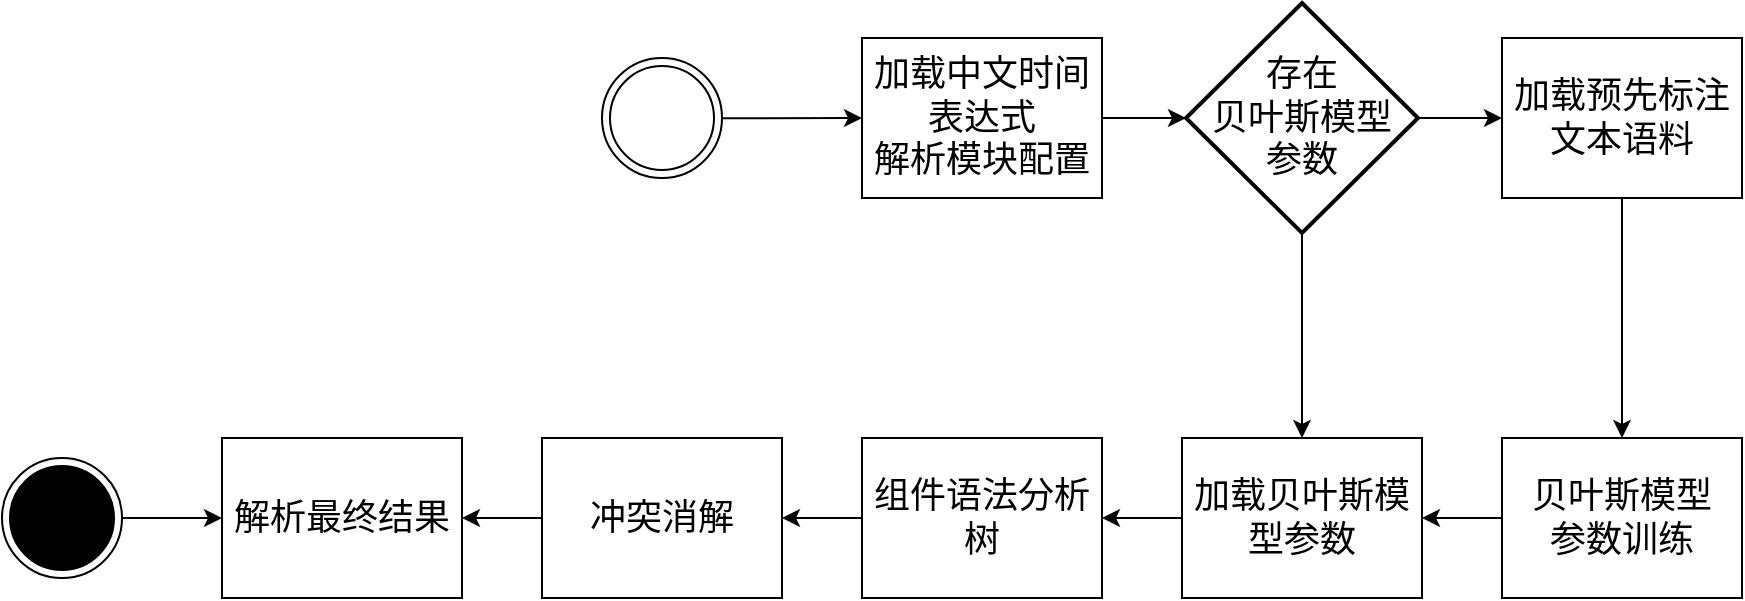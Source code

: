 <mxfile>
    <diagram id="dDPzNShVRNH9cPpfi_1M" name="第 1 页">
        <mxGraphModel dx="1674" dy="1150" grid="1" gridSize="10" guides="1" tooltips="1" connect="1" arrows="1" fold="1" page="1" pageScale="1" pageWidth="827" pageHeight="1169" math="0" shadow="0">
            <root>
                <mxCell id="0"/>
                <mxCell id="1" parent="0"/>
                <mxCell id="2" style="edgeStyle=none;html=1;entryX=0;entryY=0.5;entryDx=0;entryDy=0;fontSize=18;" edge="1" parent="1" source="iVKF6QRcsDcTEFVmEp1s-2" target="iVKF6QRcsDcTEFVmEp1s-4">
                    <mxGeometry relative="1" as="geometry"/>
                </mxCell>
                <mxCell id="iVKF6QRcsDcTEFVmEp1s-2" value="" style="ellipse;shape=doubleEllipse;html=1;dashed=0;whitespace=wrap;aspect=fixed;fontFamily=宋体;fontSize=18;" parent="1" vertex="1">
                    <mxGeometry x="190" y="330" width="60" height="60" as="geometry"/>
                </mxCell>
                <mxCell id="3" style="edgeStyle=none;html=1;exitX=1;exitY=0.5;exitDx=0;exitDy=0;fontSize=18;entryX=0;entryY=0.5;entryDx=0;entryDy=0;entryPerimeter=0;" edge="1" parent="1" source="iVKF6QRcsDcTEFVmEp1s-4" target="iVKF6QRcsDcTEFVmEp1s-9">
                    <mxGeometry relative="1" as="geometry">
                        <mxPoint x="370" y="360" as="targetPoint"/>
                    </mxGeometry>
                </mxCell>
                <mxCell id="iVKF6QRcsDcTEFVmEp1s-4" value="加载中文时间表达式&lt;br style=&quot;font-size: 18px;&quot;&gt;解析模块配置" style="rounded=0;whiteSpace=wrap;html=1;fontFamily=宋体;fontSize=18;" parent="1" vertex="1">
                    <mxGeometry x="320" y="320" width="120" height="80" as="geometry"/>
                </mxCell>
                <mxCell id="iVKF6QRcsDcTEFVmEp1s-21" style="edgeStyle=orthogonalEdgeStyle;rounded=0;orthogonalLoop=1;jettySize=auto;html=1;exitX=0.5;exitY=1;exitDx=0;exitDy=0;exitPerimeter=0;fontFamily=宋体;fontSize=18;" parent="1" source="iVKF6QRcsDcTEFVmEp1s-9" target="iVKF6QRcsDcTEFVmEp1s-20" edge="1">
                    <mxGeometry relative="1" as="geometry"/>
                </mxCell>
                <mxCell id="4" style="edgeStyle=none;html=1;exitX=1;exitY=0.5;exitDx=0;exitDy=0;exitPerimeter=0;entryX=0;entryY=0.5;entryDx=0;entryDy=0;fontSize=18;" edge="1" parent="1" source="iVKF6QRcsDcTEFVmEp1s-9" target="iVKF6QRcsDcTEFVmEp1s-11">
                    <mxGeometry relative="1" as="geometry"/>
                </mxCell>
                <mxCell id="iVKF6QRcsDcTEFVmEp1s-9" value="存在&lt;br style=&quot;font-size: 18px&quot;&gt;贝叶斯模型&lt;br&gt;参数" style="strokeWidth=2;html=1;shape=mxgraph.flowchart.decision;whiteSpace=wrap;fontFamily=宋体;fontSize=18;" parent="1" vertex="1">
                    <mxGeometry x="482" y="302.5" width="116" height="115" as="geometry"/>
                </mxCell>
                <mxCell id="iVKF6QRcsDcTEFVmEp1s-23" style="edgeStyle=orthogonalEdgeStyle;rounded=0;orthogonalLoop=1;jettySize=auto;html=1;exitX=0.5;exitY=1;exitDx=0;exitDy=0;entryX=0.5;entryY=0;entryDx=0;entryDy=0;fontFamily=宋体;fontSize=18;" parent="1" source="iVKF6QRcsDcTEFVmEp1s-11" target="iVKF6QRcsDcTEFVmEp1s-22" edge="1">
                    <mxGeometry relative="1" as="geometry"/>
                </mxCell>
                <mxCell id="iVKF6QRcsDcTEFVmEp1s-11" value="加载预先标注&lt;br style=&quot;font-size: 18px;&quot;&gt;文本语料" style="rounded=0;whiteSpace=wrap;html=1;fontFamily=宋体;fontSize=18;" parent="1" vertex="1">
                    <mxGeometry x="640" y="320" width="120" height="80" as="geometry"/>
                </mxCell>
                <mxCell id="9" style="edgeStyle=none;html=1;fontSize=18;exitX=0;exitY=0.5;exitDx=0;exitDy=0;" edge="1" parent="1" source="iVKF6QRcsDcTEFVmEp1s-20" target="iVKF6QRcsDcTEFVmEp1s-13">
                    <mxGeometry relative="1" as="geometry"/>
                </mxCell>
                <mxCell id="iVKF6QRcsDcTEFVmEp1s-13" value="组件语法分析树" style="rounded=0;whiteSpace=wrap;html=1;fontFamily=宋体;fontSize=18;" parent="1" vertex="1">
                    <mxGeometry x="320" y="520" width="120" height="80" as="geometry"/>
                </mxCell>
                <mxCell id="8" style="edgeStyle=none;html=1;fontSize=18;exitX=0;exitY=0.5;exitDx=0;exitDy=0;" edge="1" parent="1" source="iVKF6QRcsDcTEFVmEp1s-13" target="iVKF6QRcsDcTEFVmEp1s-15">
                    <mxGeometry relative="1" as="geometry"/>
                </mxCell>
                <mxCell id="iVKF6QRcsDcTEFVmEp1s-15" value="冲突消解" style="rounded=0;whiteSpace=wrap;html=1;fontFamily=宋体;fontSize=18;" parent="1" vertex="1">
                    <mxGeometry x="160" y="520" width="120" height="80" as="geometry"/>
                </mxCell>
                <mxCell id="7" style="edgeStyle=none;html=1;fontSize=18;" edge="1" parent="1" source="iVKF6QRcsDcTEFVmEp1s-15" target="iVKF6QRcsDcTEFVmEp1s-17">
                    <mxGeometry relative="1" as="geometry"/>
                </mxCell>
                <mxCell id="iVKF6QRcsDcTEFVmEp1s-17" value="解析最终结果" style="rounded=0;whiteSpace=wrap;html=1;fontFamily=宋体;fontSize=18;" parent="1" vertex="1">
                    <mxGeometry y="520" width="120" height="80" as="geometry"/>
                </mxCell>
                <mxCell id="6" style="edgeStyle=none;html=1;entryX=0;entryY=0.5;entryDx=0;entryDy=0;fontSize=18;" edge="1" parent="1" source="iVKF6QRcsDcTEFVmEp1s-18" target="iVKF6QRcsDcTEFVmEp1s-17">
                    <mxGeometry relative="1" as="geometry"/>
                </mxCell>
                <mxCell id="iVKF6QRcsDcTEFVmEp1s-18" value="" style="ellipse;html=1;shape=endState;fillColor=#000000;strokeColor=#000000;fontFamily=宋体;fontSize=18;" parent="1" vertex="1">
                    <mxGeometry x="-110" y="530" width="60" height="60" as="geometry"/>
                </mxCell>
                <mxCell id="iVKF6QRcsDcTEFVmEp1s-20" value="加载贝叶斯模型参数" style="rounded=0;whiteSpace=wrap;html=1;fontFamily=宋体;fontSize=18;" parent="1" vertex="1">
                    <mxGeometry x="480" y="520" width="120" height="80" as="geometry"/>
                </mxCell>
                <mxCell id="iVKF6QRcsDcTEFVmEp1s-24" style="edgeStyle=orthogonalEdgeStyle;rounded=0;orthogonalLoop=1;jettySize=auto;html=1;exitX=0;exitY=0.5;exitDx=0;exitDy=0;entryX=1;entryY=0.5;entryDx=0;entryDy=0;fontFamily=宋体;fontSize=18;" parent="1" source="iVKF6QRcsDcTEFVmEp1s-22" target="iVKF6QRcsDcTEFVmEp1s-20" edge="1">
                    <mxGeometry relative="1" as="geometry"/>
                </mxCell>
                <mxCell id="iVKF6QRcsDcTEFVmEp1s-22" value="贝叶斯模型&lt;br style=&quot;font-size: 18px;&quot;&gt;参数训练" style="rounded=0;whiteSpace=wrap;html=1;fontFamily=宋体;fontSize=18;" parent="1" vertex="1">
                    <mxGeometry x="640" y="520" width="120" height="80" as="geometry"/>
                </mxCell>
            </root>
        </mxGraphModel>
    </diagram>
</mxfile>